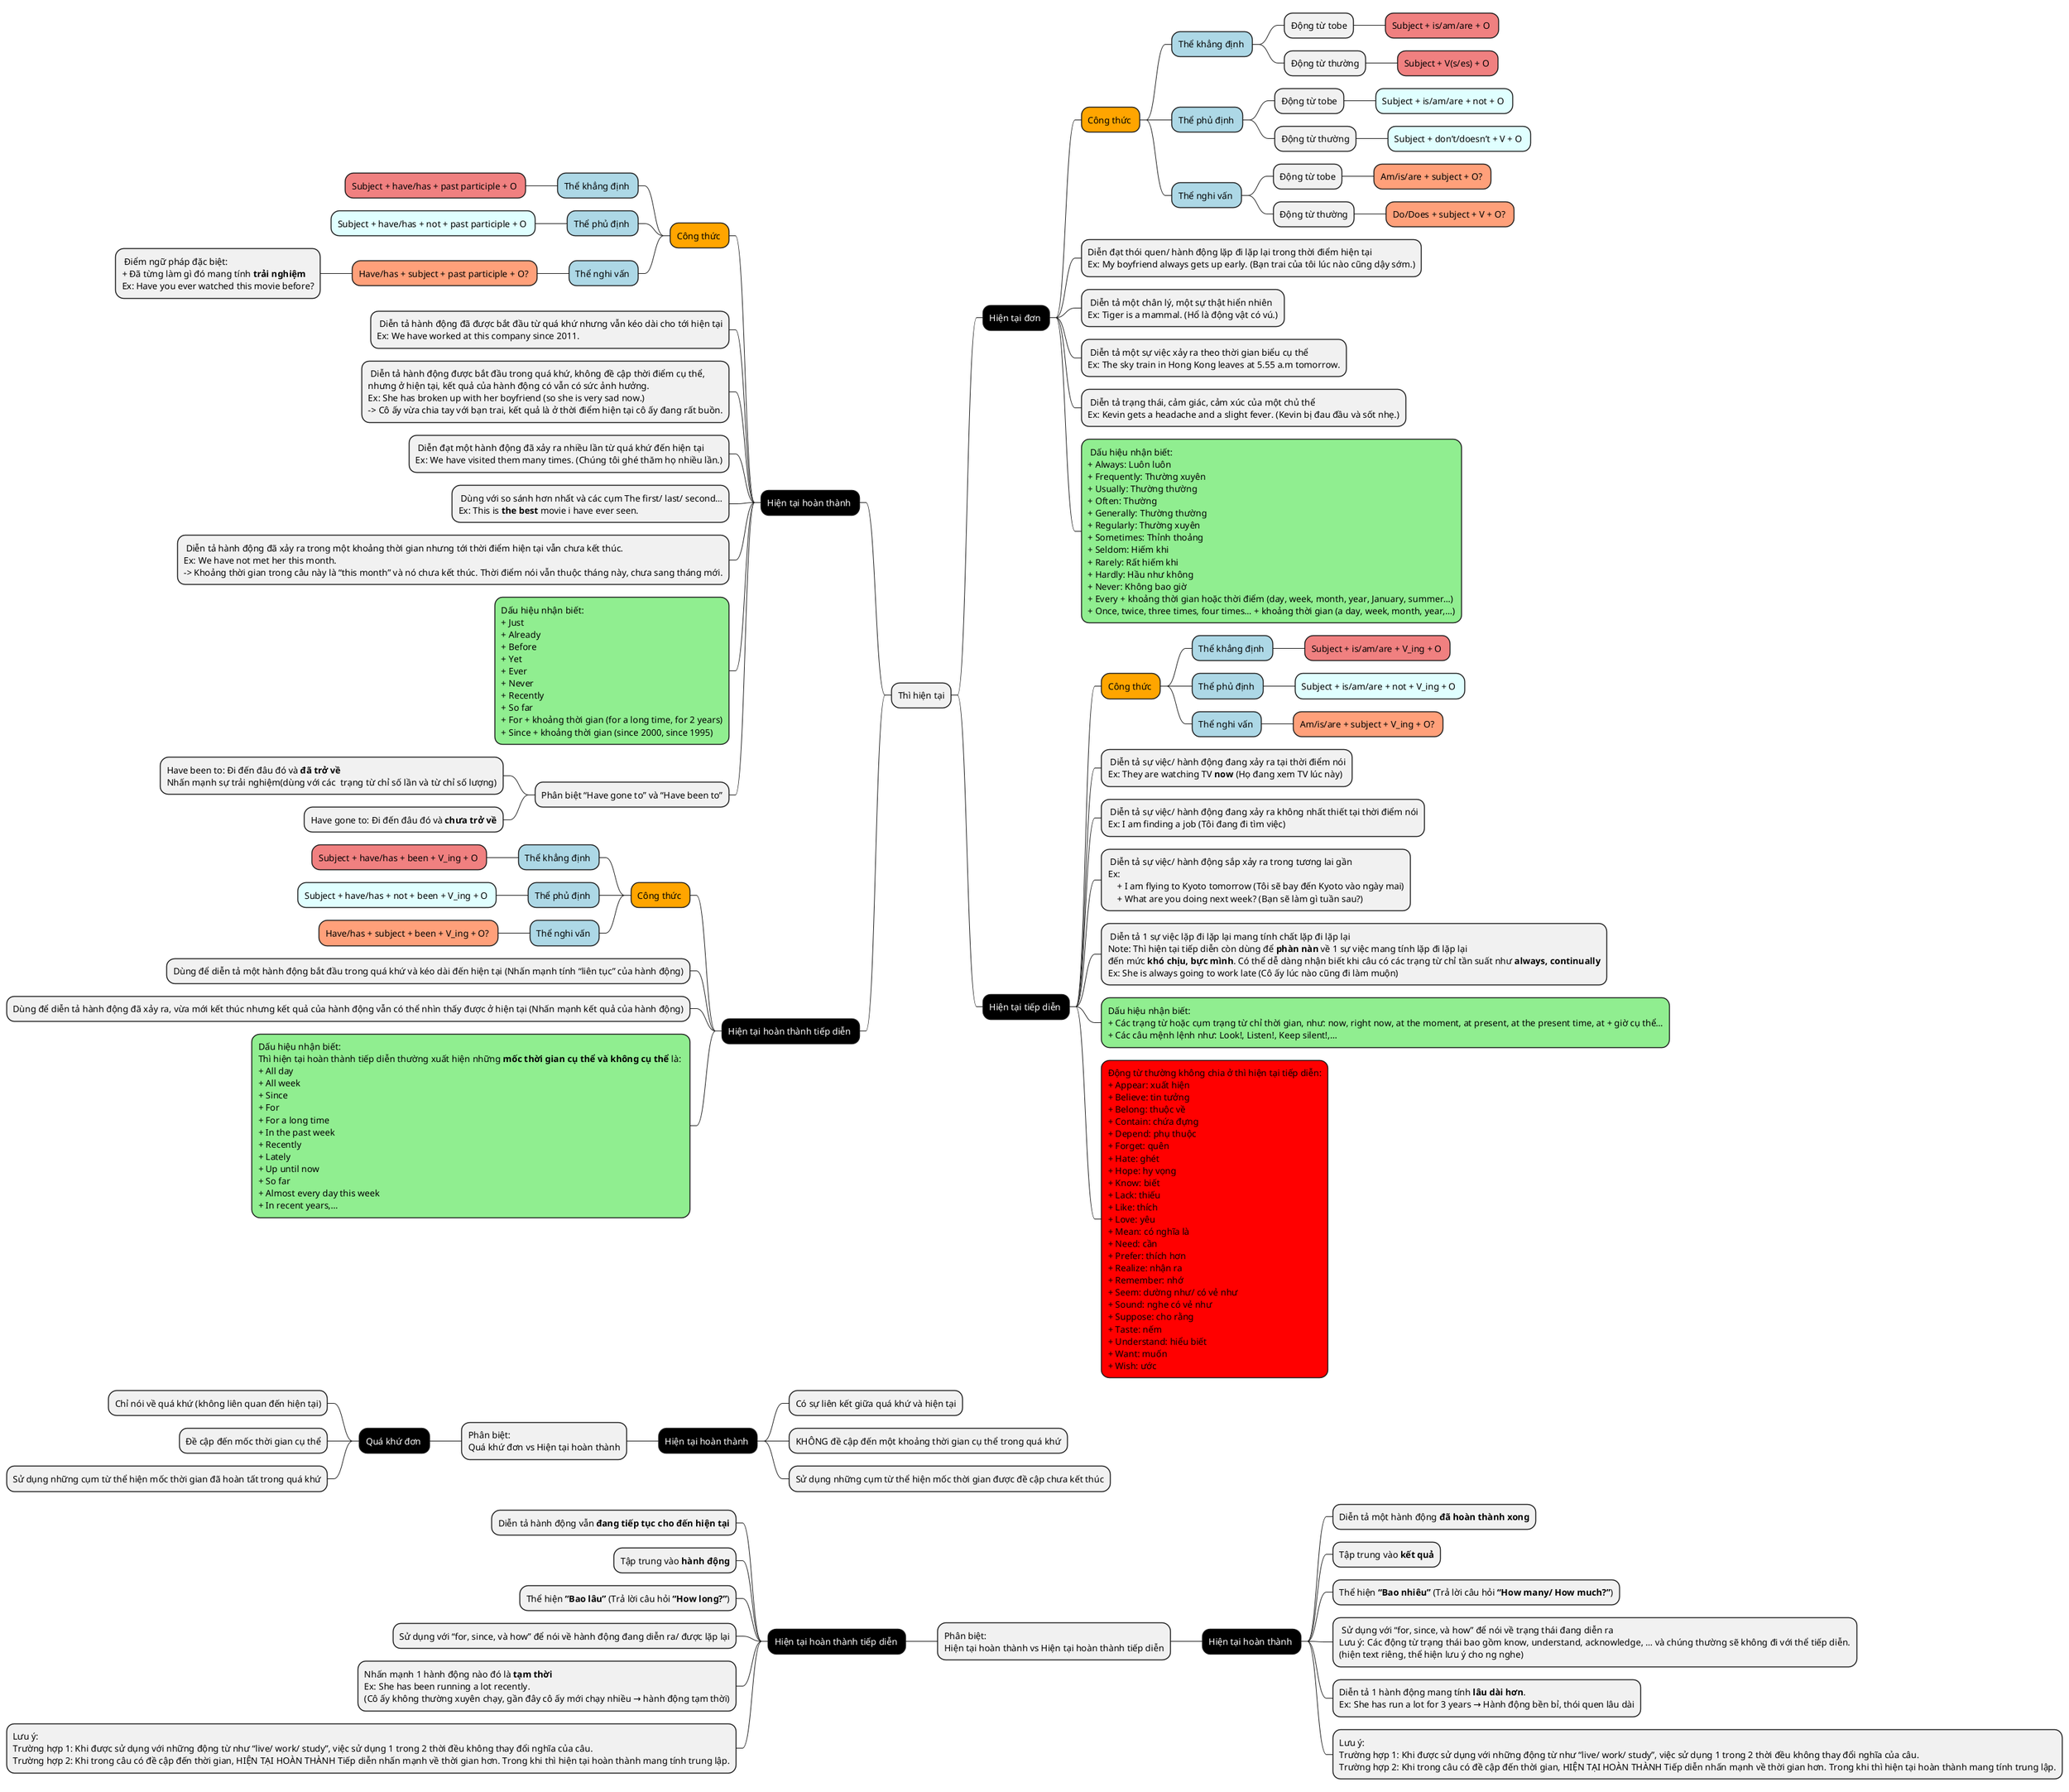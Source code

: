 @startmindmap
<style>
    mindmapDiagram {
        .tense {
            BackgroundColor black
            FontColor white
        }
        .green {
            BackgroundColor lightgreen
        }
        .rose {
            BackgroundColor #FFBBCC
        }
        .orange {
            BackgroundColor orange
        }
        .blue {
            BackgroundColor LightBlue
        }
        .red {
            BackgroundColor red
        }
        .khangdinh {
            BackgroundColor LightCoral
        }
        .phudinh {
            BackgroundColor LightCyan
        }
        .nghivan {
            BackgroundColor LightSalmon
        }
    }
</style>

* Thì hiện tại

** Hiện tại đơn <<tense>>
*** Công thức <<orange>>
**** Thể khẳng định <<blue>>
***** Động từ tobe
****** Subject + is/am/are + O <<khangdinh>>
***** Động từ thường
****** Subject + V(s/es) + O <<khangdinh>>
**** Thể phủ định <<blue>>
***** Động từ tobe
****** Subject + is/am/are + not + O <<phudinh>>
***** Động từ thường
****** Subject + don’t/doesn’t + V + O <<phudinh>>
**** Thể nghi vấn <<blue>>
***** Động từ tobe
****** Am/is/are + subject + O? <<nghivan>>
***** Động từ thường
****** Do/Does + subject + V + O? <<nghivan>>
***:Diễn đạt thói quen/ hành động lặp đi lặp lại trong thời điểm hiện tại
Ex: My boyfriend always gets up early. (Bạn trai của tôi lúc nào cũng dậy sớm.);
***: Diễn tả một chân lý, một sự thật hiển nhiên
Ex: Tiger is a mammal. (Hổ là động vật có vú.);
***: Diễn tả một sự việc xảy ra theo thời gian biểu cụ thể
Ex: The sky train in Hong Kong leaves at 5.55 a.m tomorrow.;
***: Diễn tả trạng thái, cảm giác, cảm xúc của một chủ thể
Ex: Kevin gets a headache and a slight fever. (Kevin bị đau đầu và sốt nhẹ.);
***: Dấu hiệu nhận biết:
+ Always: Luôn luôn
+ Frequently: Thường xuyên
+ Usually: Thường thường
+ Often: Thường
+ Generally: Thường thường
+ Regularly: Thường xuyên
+ Sometimes: Thỉnh thoảng
+ Seldom: Hiếm khi
+ Rarely: Rất hiếm khi
+ Hardly: Hầu như không
+ Never: Không bao giờ
+ Every + khoảng thời gian hoặc thời điểm (day, week, month, year, January, summer…)
+ Once, twice, three times, four times… + khoảng thời gian (a day, week, month, year,…);<<green>>

** Hiện tại tiếp diễn <<tense>>
*** Công thức <<orange>>
**** Thể khẳng định <<blue>>
***** Subject + is/am/are + V_ing + O <<khangdinh>>
**** Thể phủ định <<blue>>
***** Subject + is/am/are + not + V_ing + O <<phudinh>>
**** Thể nghi vấn <<blue>>
***** Am/is/are + subject + V_ing + O? <<nghivan>>
***: Diễn tả sự việc/ hành động đang xảy ra tại thời điểm nói
Ex: They are watching TV <b>now</b> (Họ đang xem TV lúc này);
***: Diễn tả sự việc/ hành động đang xảy ra không nhất thiết tại thời điểm nói
Ex: I am finding a job (Tôi đang đi tìm việc);
***: Diễn tả sự việc/ hành động sắp xảy ra trong tương lai gần
Ex: 
    + I am flying to Kyoto tomorrow (Tôi sẽ bay đến Kyoto vào ngày mai)
    + What are you doing next week? (Bạn sẽ làm gì tuần sau?);
***: Diễn tả 1 sự việc lặp đi lặp lại mang tính chất lặp đi lặp lại
Note: Thì hiện tại tiếp diễn còn dùng để <b>phàn nàn</b> về 1 sự việc mang tính lặp đi lặp lại 
đến mức <b>khó chịu, bực mình</b>. Có thể dễ dàng nhận biết khi câu có các trạng từ chỉ tần suất như <b>always, continually</b>
Ex: She is always going to work late (Cô ấy lúc nào cũng đi làm muộn);
***:Dấu hiệu nhận biết:
+ Các trạng từ hoặc cụm trạng từ chỉ thời gian, như: now, right now, at the moment, at present, at the present time, at + giờ cụ thể…
+ Các câu mệnh lệnh như: Look!, Listen!, Keep silent!,…;<<green>>
***:Động từ thường không chia ở thì hiện tại tiếp diễn:
+ Appear: xuất hiện
+ Believe: tin tưởng
+ Belong: thuộc về
+ Contain: chứa đựng
+ Depend: phụ thuộc
+ Forget: quên
+ Hate: ghét
+ Hope: hy vọng
+ Know: biết
+ Lack: thiếu
+ Like: thích
+ Love: yêu
+ Mean: có nghĩa là
+ Need: cần
+ Prefer: thích hơn
+ Realize: nhận ra
+ Remember: nhớ
+ Seem: dường như/ có vẻ như
+ Sound: nghe có vẻ như
+ Suppose: cho rằng
+ Taste: nếm
+ Understand: hiểu biết
+ Want: muốn
+ Wish: ước;<<red>>

left side

** Hiện tại hoàn thành <<tense>>
*** Công thức <<orange>>
**** Thể khẳng định <<blue>>
***** Subject + have/has + past participle + O <<khangdinh>>
**** Thể phủ định <<blue>>
***** Subject + have/has + not + past participle + O <<phudinh>>
**** Thể nghi vấn <<blue>>
***** Have/has + subject + past participle + O? <<nghivan>>
******: Điểm ngữ pháp đặc biệt: 
+ Đã từng làm gì đó mang tính <b>trải nghiệm</b> 
Ex: Have you ever watched this movie before?;
***: Diễn tả hành động đã được bắt đầu từ quá khứ nhưng vẫn kéo dài cho tới hiện tại
Ex: We have worked at this company since 2011.;
***: Diễn tả hành động được bắt đầu trong quá khứ, không đề cập thời điểm cụ thể, 
nhưng ở hiện tại, kết quả của hành động có vẫn có sức ảnh hưởng.
Ex: She has broken up with her boyfriend (so she is very sad now.)
-> Cô ấy vừa chia tay với bạn trai, kết quả là ở thời điểm hiện tại cô ấy đang rất buồn.;
***: Diễn đạt một hành động đã xảy ra nhiều lần từ quá khứ đến hiện tại
Ex: We have visited them many times. (Chúng tôi ghé thăm họ nhiều lần.);
***: Dùng với so sánh hơn nhất và các cụm The first/ last/ second…
Ex: This is <b>the best</b> movie i have ever seen.;
***: Diễn tả hành động đã xảy ra trong một khoảng thời gian nhưng tới thời điểm hiện tại vẫn chưa kết thúc.
Ex: We have not met her this month.
-> Khoảng thời gian trong câu này là “this month” và nó chưa kết thúc. Thời điểm nói vẫn thuộc tháng này, chưa sang tháng mới.;
***:Dấu hiệu nhận biết:
+ Just
+ Already
+ Before
+ Yet
+ Ever
+ Never
+ Recently
+ So far
+ For + khoảng thời gian (for a long time, for 2 years)
+ Since + khoảng thời gian (since 2000, since 1995);<<green>>
*** Phân biệt “Have gone to” và “Have been to”
**** Have been to: Đi đến đâu đó và <b>đã trở về</b>\nNhấn mạnh sự trải nghiệm(dùng với các  trạng từ chỉ số lần và từ chỉ số lượng)
**** Have gone to: Đi đến đâu đó và <b>chưa trở về</b>

** Hiện tại hoàn thành tiếp diễn <<tense>>
*** Công thức <<orange>>
**** Thể khẳng định <<blue>>
***** Subject + have/has + been + V_ing + O <<khangdinh>>
**** Thể phủ định <<blue>>
***** Subject + have/has + not + been + V_ing + O <<phudinh>>
**** Thể nghi vấn <<blue>>
***** Have/has + subject + been + V_ing + O? <<nghivan>>
*** Dùng để diễn tả một hành động bắt đầu trong quá khứ và kéo dài đến hiện tại (Nhấn mạnh tính “liên tục” của hành động)
*** Dùng để diễn tả hành động đã xảy ra, vừa mới kết thúc nhưng kết quả của hành động vẫn có thể nhìn thấy được ở hiện tại (Nhấn mạnh kết quả của hành động)
***:Dấu hiệu nhận biết:
Thì hiện tại hoàn thành tiếp diễn thường xuất hiện những <b>mốc thời gian cụ thể và không cụ thể</b> là: 
+ All day
+ All week
+ Since
+ For
+ For a long time
+ In the past week
+ Recently 
+ Lately
+ Up until now
+ So far
+ Almost every day this week
+ In recent years,…;<<green>>



*:Phân biệt:
Quá khứ đơn vs Hiện tại hoàn thành;

** Quá khứ đơn <<tense>>
*** Chỉ nói về quá khứ (không liên quan đến hiện tại)
*** Đề cập đến mốc thời gian cụ thể
*** Sử dụng những cụm từ thể hiện mốc thời gian đã hoàn tất trong quá khứ

right side

** Hiện tại hoàn thành <<tense>>
*** Có sự liên kết giữa quá khứ và hiện tại
*** KHÔNG đề cập đến một khoảng thời gian cụ thể trong quá khứ
*** Sử dụng những cụm từ thể hiện mốc thời gian được đề cập chưa kết thúc


*:Phân biệt:
Hiện tại hoàn thành vs Hiện tại hoàn thành tiếp diễn;

** Hiện tại hoàn thành <<tense>>
*** Diễn tả một hành động <b>đã hoàn thành xong</b>
*** Tập trung vào <b>kết quả</b>
*** Thể hiện <b>“Bao nhiêu”</b> (Trả lời câu hỏi <b>“How many/ How much?”</b>)
***: Sử dụng với “for, since, và how” để nói về trạng thái đang diễn ra
Lưu ý: Các động từ trạng thái bao gồm know, understand, acknowledge, … và chúng thường sẽ không đi với thể tiếp diễn.
(hiện text riêng, thể hiện lưu ý cho ng nghe);
***:Diễn tả 1 hành động mang tính <b>lâu dài hơn</b>.
Ex: She has run a lot for 3 years → Hành động bền bỉ, thói quen lâu dài;
***:Lưu ý:
Trường hợp 1: Khi được sử dụng với những động từ như “live/ work/ study”, việc sử dụng 1 trong 2 thời đều không thay đổi nghĩa của câu.
Trường hợp 2: Khi trong câu có đề cập đến thời gian, HIỆN TẠI HOÀN THÀNH Tiếp diễn nhấn mạnh về thời gian hơn. Trong khi thì hiện tại hoàn thành mang tính trung lập.;

left side

** Hiện tại hoàn thành tiếp diễn <<tense>>
*** Diễn tả hành động vẫn <b>đang tiếp tục cho đến hiện tại</b>
*** Tập trung vào <b>hành động</b>
*** Thể hiện <b>“Bao lâu”</b> (Trả lời câu hỏi <b>“How long?”</b>)
*** Sử dụng với “for, since, và how” để nói về hành động đang diễn ra/ được lặp lại
***:Nhấn mạnh 1 hành động nào đó là <b>tạm thời</b>
Ex: She has been running a lot recently.
(Cô ấy không thường xuyên chạy, gần đây cô ấy mới chạy nhiều → hành động tạm thời);
***:Lưu ý:
Trường hợp 1: Khi được sử dụng với những động từ như “live/ work/ study”, việc sử dụng 1 trong 2 thời đều không thay đổi nghĩa của câu.
Trường hợp 2: Khi trong câu có đề cập đến thời gian, HIỆN TẠI HOÀN THÀNH Tiếp diễn nhấn mạnh về thời gian hơn. Trong khi thì hiện tại hoàn thành mang tính trung lập.;


@endmindmap